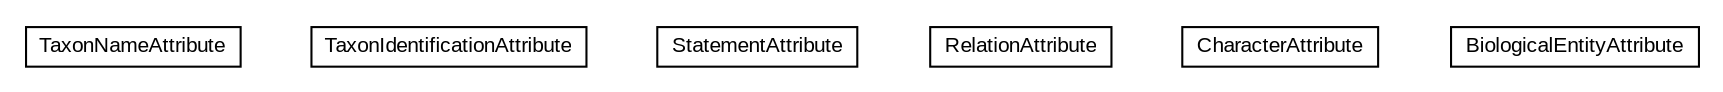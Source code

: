 #!/usr/local/bin/dot
#
# Class diagram 
# Generated by UMLGraph version R5_6-24-gf6e263 (http://www.umlgraph.org/)
#

digraph G {
	edge [fontname="arial",fontsize=10,labelfontname="arial",labelfontsize=10];
	node [fontname="arial",fontsize=10,shape=plaintext];
	nodesep=0.25;
	ranksep=0.5;
	// edu.arizona.biosemantics.semanticmarkup.markupelement.description.model.attributes.TaxonNameAttribute
	c15235 [label=<<table title="edu.arizona.biosemantics.semanticmarkup.markupelement.description.model.attributes.TaxonNameAttribute" border="0" cellborder="1" cellspacing="0" cellpadding="2" port="p" href="./TaxonNameAttribute.html">
		<tr><td><table border="0" cellspacing="0" cellpadding="1">
<tr><td align="center" balign="center"> TaxonNameAttribute </td></tr>
		</table></td></tr>
		</table>>, URL="./TaxonNameAttribute.html", fontname="arial", fontcolor="black", fontsize=10.0];
	// edu.arizona.biosemantics.semanticmarkup.markupelement.description.model.attributes.TaxonIdentificationAttribute
	c15236 [label=<<table title="edu.arizona.biosemantics.semanticmarkup.markupelement.description.model.attributes.TaxonIdentificationAttribute" border="0" cellborder="1" cellspacing="0" cellpadding="2" port="p" href="./TaxonIdentificationAttribute.html">
		<tr><td><table border="0" cellspacing="0" cellpadding="1">
<tr><td align="center" balign="center"> TaxonIdentificationAttribute </td></tr>
		</table></td></tr>
		</table>>, URL="./TaxonIdentificationAttribute.html", fontname="arial", fontcolor="black", fontsize=10.0];
	// edu.arizona.biosemantics.semanticmarkup.markupelement.description.model.attributes.StatementAttribute
	c15237 [label=<<table title="edu.arizona.biosemantics.semanticmarkup.markupelement.description.model.attributes.StatementAttribute" border="0" cellborder="1" cellspacing="0" cellpadding="2" port="p" href="./StatementAttribute.html">
		<tr><td><table border="0" cellspacing="0" cellpadding="1">
<tr><td align="center" balign="center"> StatementAttribute </td></tr>
		</table></td></tr>
		</table>>, URL="./StatementAttribute.html", fontname="arial", fontcolor="black", fontsize=10.0];
	// edu.arizona.biosemantics.semanticmarkup.markupelement.description.model.attributes.RelationAttribute
	c15238 [label=<<table title="edu.arizona.biosemantics.semanticmarkup.markupelement.description.model.attributes.RelationAttribute" border="0" cellborder="1" cellspacing="0" cellpadding="2" port="p" href="./RelationAttribute.html">
		<tr><td><table border="0" cellspacing="0" cellpadding="1">
<tr><td align="center" balign="center"> RelationAttribute </td></tr>
		</table></td></tr>
		</table>>, URL="./RelationAttribute.html", fontname="arial", fontcolor="black", fontsize=10.0];
	// edu.arizona.biosemantics.semanticmarkup.markupelement.description.model.attributes.CharacterAttribute
	c15239 [label=<<table title="edu.arizona.biosemantics.semanticmarkup.markupelement.description.model.attributes.CharacterAttribute" border="0" cellborder="1" cellspacing="0" cellpadding="2" port="p" href="./CharacterAttribute.html">
		<tr><td><table border="0" cellspacing="0" cellpadding="1">
<tr><td align="center" balign="center"> CharacterAttribute </td></tr>
		</table></td></tr>
		</table>>, URL="./CharacterAttribute.html", fontname="arial", fontcolor="black", fontsize=10.0];
	// edu.arizona.biosemantics.semanticmarkup.markupelement.description.model.attributes.BiologicalEntityAttribute
	c15240 [label=<<table title="edu.arizona.biosemantics.semanticmarkup.markupelement.description.model.attributes.BiologicalEntityAttribute" border="0" cellborder="1" cellspacing="0" cellpadding="2" port="p" href="./BiologicalEntityAttribute.html">
		<tr><td><table border="0" cellspacing="0" cellpadding="1">
<tr><td align="center" balign="center"> BiologicalEntityAttribute </td></tr>
		</table></td></tr>
		</table>>, URL="./BiologicalEntityAttribute.html", fontname="arial", fontcolor="black", fontsize=10.0];
}

